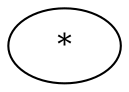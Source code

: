 //	File[/Users/lee/Main/Proj/On_BJTU/Compiler_Projects/LiaLEX/regex_analyze.cpp] Line[315]	2022-09-29 19:30
digraph OP_Mul { 
1 [label = "*" ] 
} 
